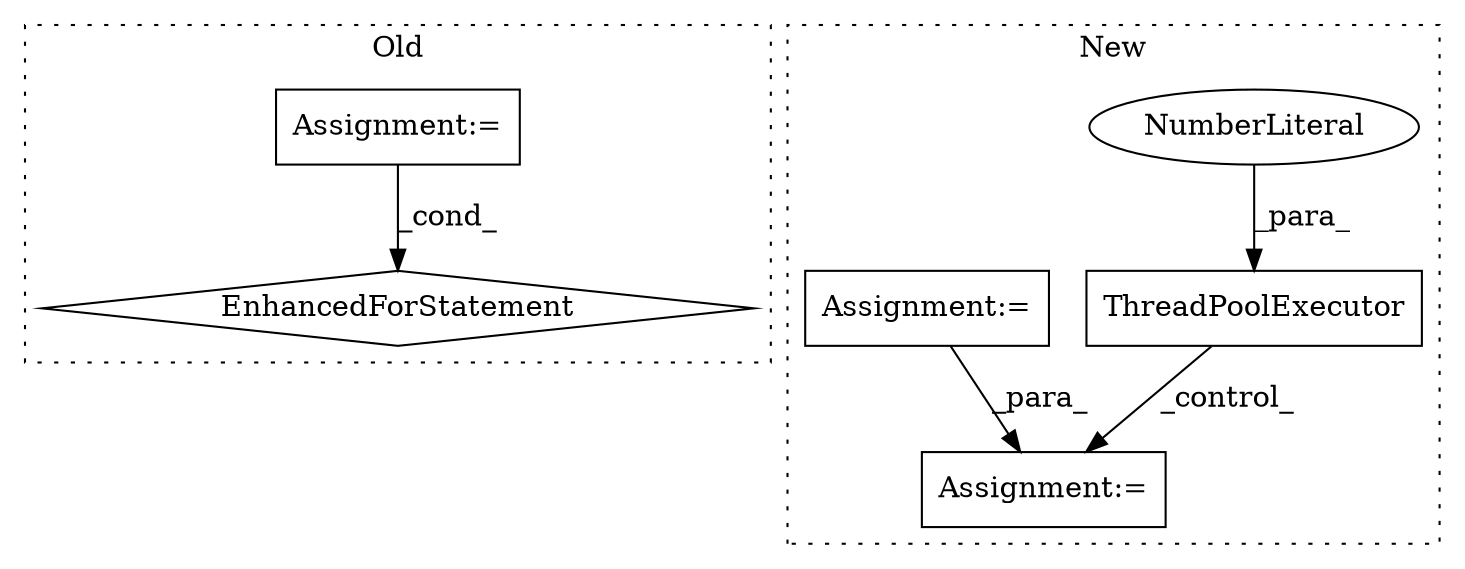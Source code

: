 digraph G {
subgraph cluster0 {
1 [label="EnhancedForStatement" a="70" s="4930,5016" l="53,2" shape="diamond"];
4 [label="Assignment:=" a="7" s="4930,5016" l="53,2" shape="box"];
label = "Old";
style="dotted";
}
subgraph cluster1 {
2 [label="ThreadPoolExecutor" a="32" s="5154,5174" l="19,1" shape="box"];
3 [label="NumberLiteral" a="34" s="5173" l="1" shape="ellipse"];
5 [label="Assignment:=" a="7" s="5752" l="1" shape="box"];
6 [label="Assignment:=" a="7" s="5376" l="1" shape="box"];
label = "New";
style="dotted";
}
2 -> 5 [label="_control_"];
3 -> 2 [label="_para_"];
4 -> 1 [label="_cond_"];
6 -> 5 [label="_para_"];
}